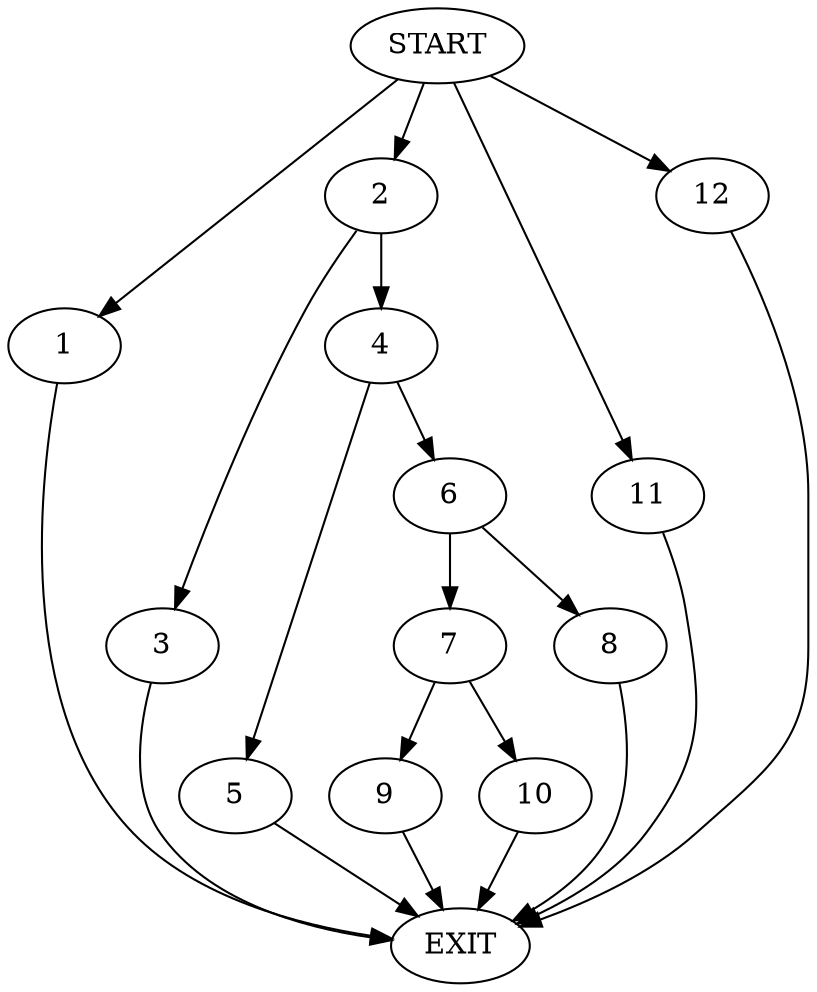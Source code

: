 digraph {
0 [label="START"]
13 [label="EXIT"]
0 -> 1
1 -> 13
0 -> 2
2 -> 3
2 -> 4
4 -> 5
4 -> 6
3 -> 13
5 -> 13
6 -> 7
6 -> 8
8 -> 13
7 -> 9
7 -> 10
9 -> 13
10 -> 13
0 -> 11
11 -> 13
0 -> 12
12 -> 13
}

